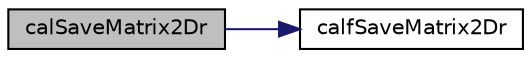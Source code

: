 digraph "calSaveMatrix2Dr"
{
  edge [fontname="Helvetica",fontsize="10",labelfontname="Helvetica",labelfontsize="10"];
  node [fontname="Helvetica",fontsize="10",shape=record];
  rankdir="LR";
  Node1 [label="calSaveMatrix2Dr",height=0.2,width=0.4,color="black", fillcolor="grey75", style="filled" fontcolor="black"];
  Node1 -> Node2 [color="midnightblue",fontsize="10",style="solid",fontname="Helvetica"];
  Node2 [label="calfSaveMatrix2Dr",height=0.2,width=0.4,color="black", fillcolor="white", style="filled",URL="$cal2_d_buffer_i_o_8c.html#ad18bf88958a1373b55707a7a3129a86c",tooltip="Saves a real (floating point) matrix to file. "];
}
